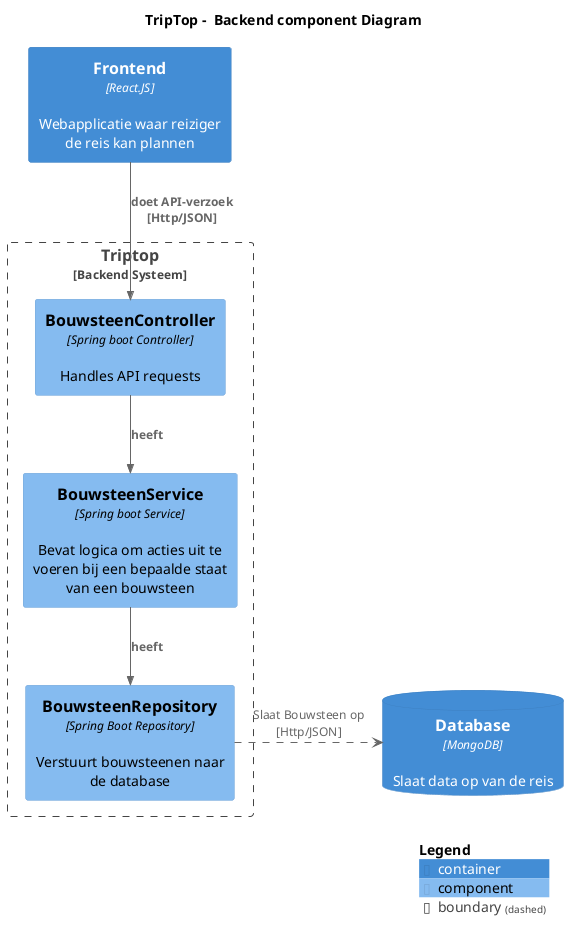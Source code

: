 @startuml
!include <C4/C4_Component>

!define DottedRel_U(from,to,label) from -[dashed]up-> to : label
!define DottedRel_D(from,to,label) from -[dashed]down-> to : label
!define DottedRel_L(from,to,label) from -[dashed]left-> to : label
!define DottedRel_R(from,to,label) from -[dashed]right-> to : label

title TripTop -  Backend component Diagram
Boundary(system, "Triptop", "Backend Systeem"){
    Component(controller, "BouwsteenController","Spring boot Controller", "Handles API requests")
    Component(repo, "BouwsteenRepository", "Spring Boot Repository", "Verstuurt bouwsteenen naar de database")
    Component(service, "BouwsteenService", "Spring boot Service", "Bevat logica om acties uit te voeren bij een bepaalde staat van een bouwsteen")
}
Container(frontend, "Frontend", "React.JS", "Webapplicatie waar reiziger de reis kan plannen")
ContainerDb(db, "Database", "MongoDB" ,Slaat data op van de reis)
Rel(service, repo, "heeft")
DottedRel_R(repo, db, "Slaat Bouwsteen op [Http/JSON]")
Rel(frontend, controller, "doet API-verzoek [Http/JSON]")
Rel(controller, service, "heeft")
SHOW_LEGEND()
@enduml